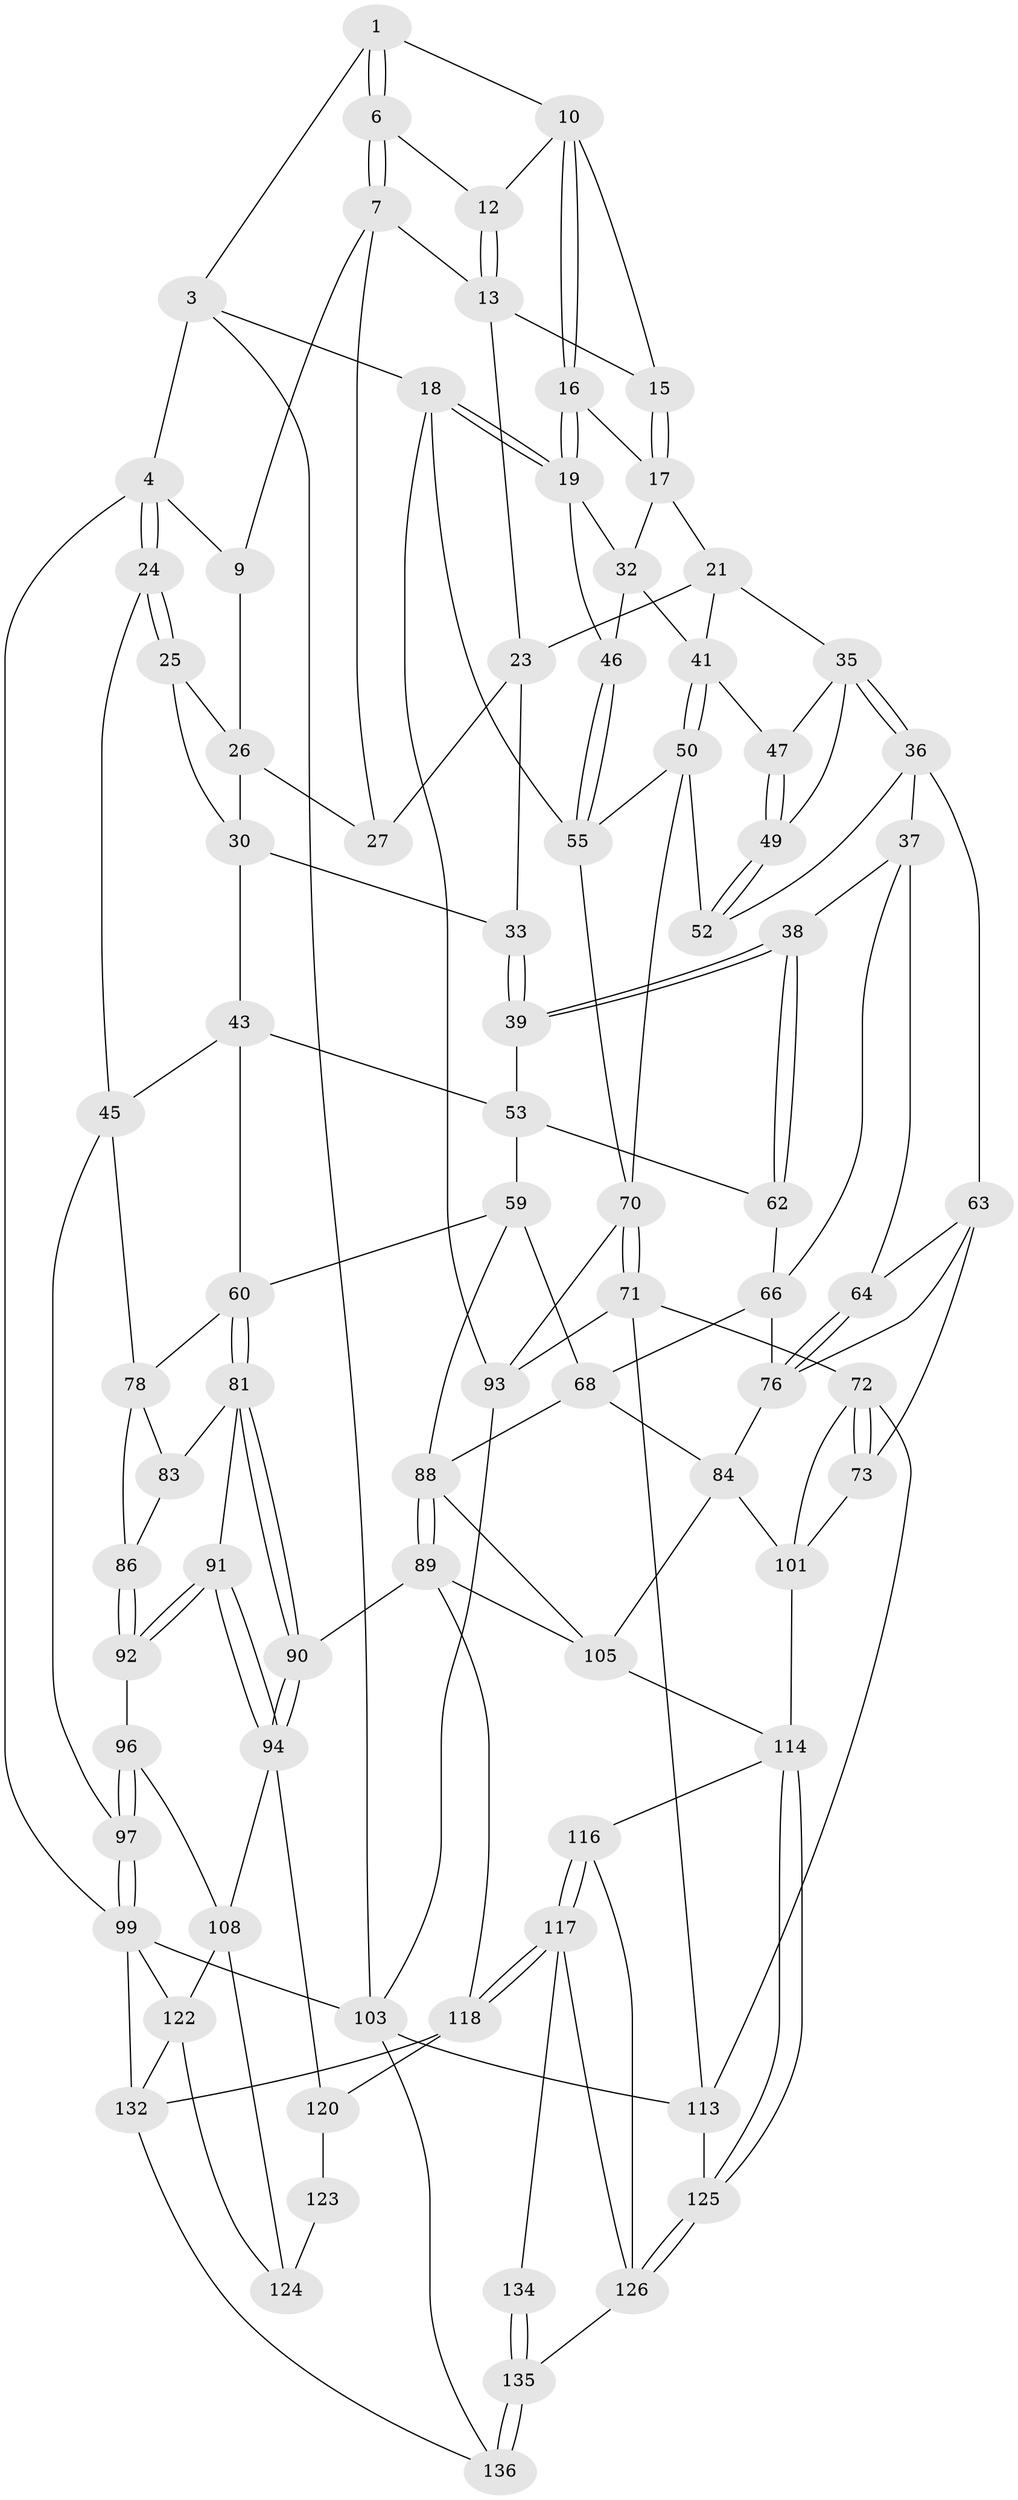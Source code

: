 // Generated by graph-tools (version 1.1) at 2025/52/02/27/25 19:52:35]
// undirected, 84 vertices, 186 edges
graph export_dot {
graph [start="1"]
  node [color=gray90,style=filled];
  1 [pos="+0.4736058149168167+0",super="+2"];
  3 [pos="+1+0"];
  4 [pos="+0+0",super="+5"];
  6 [pos="+0.49531910904307985+0"];
  7 [pos="+0.4787360055715025+0.08299725874177717",super="+8"];
  9 [pos="+0.27283170904488835+0.07390549581849927"];
  10 [pos="+0.7057056178110132+0.056585987557855905",super="+11"];
  12 [pos="+0.5900323257090747+0.035391412772703336"];
  13 [pos="+0.5900255804586708+0.10584073674776966",super="+14"];
  15 [pos="+0.6311723277852415+0.11879610510577172"];
  16 [pos="+0.7313923299280407+0.1199182865333632"];
  17 [pos="+0.7074261784188137+0.17085769198871426",super="+20"];
  18 [pos="+1+0",super="+57"];
  19 [pos="+1+0",super="+31"];
  21 [pos="+0.663353248900218+0.26142941677387443",super="+22"];
  23 [pos="+0.558856786571751+0.2930697574005707",super="+29"];
  24 [pos="+0+0.15338059054283576"];
  25 [pos="+0.17136968566778854+0.13699772871752877"];
  26 [pos="+0.2649061869325111+0.07984529280777361",super="+28"];
  27 [pos="+0.4006278644823068+0.2087428012513825"];
  30 [pos="+0.24502648577475977+0.28869241168302445",super="+34"];
  32 [pos="+0.8408204578649917+0.2619623497014278",super="+40"];
  33 [pos="+0.3933255545594699+0.27815584162789386"];
  35 [pos="+0.5591158834947451+0.300750190891577",super="+48"];
  36 [pos="+0.5467471294741536+0.3495700577405084",super="+54"];
  37 [pos="+0.5059838541044678+0.39142230997388766",super="+65"];
  38 [pos="+0.48630352965343204+0.404192288460575"];
  39 [pos="+0.3636536641983893+0.39454595234467277"];
  41 [pos="+0.8099544959825979+0.39138537380705757",super="+42"];
  43 [pos="+0.2387022790363266+0.3545270224634165",super="+44"];
  45 [pos="+0+0.3216895574820651",super="+80"];
  46 [pos="+0.9252800503173506+0.4040772376521419"];
  47 [pos="+0.731273611114379+0.38997828637949883"];
  49 [pos="+0.6970685362390796+0.479996732176351"];
  50 [pos="+0.8039204291979222+0.4583561220019305",super="+51"];
  52 [pos="+0.6938449996207546+0.49463361906344816"];
  53 [pos="+0.3207177236873494+0.4106701630311956",super="+58"];
  55 [pos="+0.9391995311585871+0.5143376762912898",super="+56"];
  59 [pos="+0.30672953406553327+0.5499033554213967",super="+69"];
  60 [pos="+0.19439036368237825+0.5316830565160322",super="+61"];
  62 [pos="+0.4509756768947244+0.48546308528425175"];
  63 [pos="+0.6468808768548935+0.5030676000406368",super="+74"];
  64 [pos="+0.5562413130059675+0.5443494207263407"];
  66 [pos="+0.491981580658155+0.5677892886663788",super="+67"];
  68 [pos="+0.36076535532158555+0.5848772153691434",super="+85"];
  70 [pos="+0.8100823806891919+0.6545928914713154",super="+75"];
  71 [pos="+0.8053983109362863+0.6667468270848037",super="+109"];
  72 [pos="+0.7328050411750336+0.7044440595576148",super="+111"];
  73 [pos="+0.6994398074498611+0.6984144871567055"];
  76 [pos="+0.5966754105501787+0.6375086929724313",super="+77"];
  78 [pos="+0.11199536353012128+0.48729731246001634",super="+79"];
  81 [pos="+0.19095731216564835+0.6153852176101184",super="+82"];
  83 [pos="+0.11342673449096463+0.6018553184398083"];
  84 [pos="+0.5048576123731441+0.6668820648069538",super="+102"];
  86 [pos="+0.0965102965309837+0.6218699897490554",super="+87"];
  88 [pos="+0.31241914337002097+0.693101117881293",super="+98"];
  89 [pos="+0.29209640690720867+0.7210054703640234",super="+110"];
  90 [pos="+0.24391925843768214+0.737308283349407"];
  91 [pos="+0.13421988999817164+0.7073665666091155"];
  92 [pos="+0.12307109821491416+0.7036911639513368",super="+95"];
  93 [pos="+1+0.7359225707966466",super="+104"];
  94 [pos="+0.20836414858890284+0.7636791533428413",super="+107"];
  96 [pos="+0+0.7493974103087752"];
  97 [pos="+0+0.7049034090374534"];
  99 [pos="+0+0.8032703841834319",super="+100"];
  101 [pos="+0.6127925482324539+0.7512909905333581",super="+112"];
  103 [pos="+1+1",super="+138"];
  105 [pos="+0.5287402433064514+0.7735378783732269",super="+106"];
  108 [pos="+0.0730307893097069+0.825700455665269",super="+121"];
  113 [pos="+0.8062229785956535+0.9469767923028494",super="+130"];
  114 [pos="+0.6255303214456699+0.8675780327943878",super="+115"];
  116 [pos="+0.5338718287324176+0.8596342434299135"];
  117 [pos="+0.48435812698104497+0.9084004453653758",super="+131"];
  118 [pos="+0.40040882730093935+0.8898600447042421",super="+119"];
  120 [pos="+0.21958154769948132+0.852906965264447"];
  122 [pos="+0.010898430787629762+0.8863903883972601",super="+129"];
  123 [pos="+0.15464720180920805+0.9040174505624479"];
  124 [pos="+0.07302039884291235+0.852085205224181",super="+128"];
  125 [pos="+0.6260206614678967+0.9331079513693871"];
  126 [pos="+0.6102399649570105+0.9375367065497989",super="+127"];
  132 [pos="+0.27877564214610256+1",super="+133"];
  134 [pos="+0.5059719610139934+0.9501048473769005"];
  135 [pos="+0.5019202509812009+1",super="+137"];
  136 [pos="+0.47640667079457316+1"];
  1 -- 6;
  1 -- 6;
  1 -- 10;
  1 -- 3;
  3 -- 4;
  3 -- 18;
  3 -- 103;
  4 -- 24;
  4 -- 24;
  4 -- 9;
  4 -- 99;
  6 -- 7;
  6 -- 7;
  6 -- 12;
  7 -- 13;
  7 -- 9;
  7 -- 27;
  9 -- 26;
  10 -- 16;
  10 -- 16;
  10 -- 12;
  10 -- 15;
  12 -- 13;
  12 -- 13;
  13 -- 15;
  13 -- 23;
  15 -- 17;
  15 -- 17;
  16 -- 17;
  16 -- 19;
  16 -- 19;
  17 -- 32;
  17 -- 21;
  18 -- 19;
  18 -- 19;
  18 -- 93;
  18 -- 55;
  19 -- 32;
  19 -- 46;
  21 -- 35;
  21 -- 23;
  21 -- 41;
  23 -- 33;
  23 -- 27;
  24 -- 25;
  24 -- 25;
  24 -- 45;
  25 -- 26;
  25 -- 30;
  26 -- 27;
  26 -- 30;
  30 -- 33;
  30 -- 43;
  32 -- 41;
  32 -- 46;
  33 -- 39;
  33 -- 39;
  35 -- 36;
  35 -- 36;
  35 -- 49;
  35 -- 47;
  36 -- 37;
  36 -- 52;
  36 -- 63;
  37 -- 38;
  37 -- 64;
  37 -- 66;
  38 -- 39;
  38 -- 39;
  38 -- 62;
  38 -- 62;
  39 -- 53;
  41 -- 50;
  41 -- 50;
  41 -- 47;
  43 -- 53;
  43 -- 45;
  43 -- 60;
  45 -- 97;
  45 -- 78;
  46 -- 55;
  46 -- 55;
  47 -- 49;
  47 -- 49;
  49 -- 52;
  49 -- 52;
  50 -- 55;
  50 -- 52;
  50 -- 70;
  53 -- 59;
  53 -- 62;
  55 -- 70;
  59 -- 60;
  59 -- 88;
  59 -- 68;
  60 -- 81;
  60 -- 81;
  60 -- 78;
  62 -- 66;
  63 -- 64;
  63 -- 73;
  63 -- 76;
  64 -- 76;
  64 -- 76;
  66 -- 68;
  66 -- 76;
  68 -- 84;
  68 -- 88;
  70 -- 71;
  70 -- 71;
  70 -- 93;
  71 -- 72;
  71 -- 113;
  71 -- 93;
  72 -- 73;
  72 -- 73;
  72 -- 113;
  72 -- 101;
  73 -- 101;
  76 -- 84;
  78 -- 83;
  78 -- 86;
  81 -- 90;
  81 -- 90;
  81 -- 83;
  81 -- 91;
  83 -- 86;
  84 -- 105;
  84 -- 101;
  86 -- 92 [weight=2];
  86 -- 92;
  88 -- 89;
  88 -- 89;
  88 -- 105;
  89 -- 90;
  89 -- 118;
  89 -- 105;
  90 -- 94;
  90 -- 94;
  91 -- 92;
  91 -- 92;
  91 -- 94;
  91 -- 94;
  92 -- 96;
  93 -- 103;
  94 -- 120;
  94 -- 108;
  96 -- 97;
  96 -- 97;
  96 -- 108;
  97 -- 99;
  97 -- 99;
  99 -- 122;
  99 -- 103;
  99 -- 132;
  101 -- 114;
  103 -- 136;
  103 -- 113;
  105 -- 114;
  108 -- 124;
  108 -- 122;
  113 -- 125;
  114 -- 125;
  114 -- 125;
  114 -- 116;
  116 -- 117;
  116 -- 117;
  116 -- 126;
  117 -- 118;
  117 -- 118;
  117 -- 134;
  117 -- 126;
  118 -- 120;
  118 -- 132;
  120 -- 123;
  122 -- 124;
  122 -- 132;
  123 -- 124 [weight=2];
  125 -- 126;
  125 -- 126;
  126 -- 135;
  132 -- 136;
  134 -- 135 [weight=2];
  134 -- 135;
  135 -- 136;
  135 -- 136;
}
